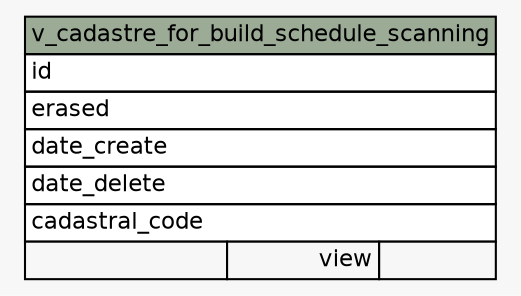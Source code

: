 // dot 2.38.0 on Linux 4.10.0-32-generic
digraph "v_cadastre_for_build_schedule_scanning" {
  graph [
    rankdir="RL"
    bgcolor="#f7f7f7"
  ];
  node [
    fontname="Helvetica"
    fontsize="11"
    shape="plaintext"
  ];
  edge [
    arrowsize="0.8"
  ];
  "v_cadastre_for_build_schedule_scanning" [
    label=<
    <TABLE BORDER="0" CELLBORDER="1" CELLSPACING="0" BGCOLOR="#ffffff">
      <TR><TD PORT="v_cadastre_for_build_schedule_scanning.heading" COLSPAN="3" BGCOLOR="#9bab96" ALIGN="CENTER">v_cadastre_for_build_schedule_scanning</TD></TR>
      <TR><TD PORT="id" COLSPAN="3" ALIGN="LEFT">id</TD></TR>
      <TR><TD PORT="erased" COLSPAN="3" ALIGN="LEFT">erased</TD></TR>
      <TR><TD PORT="date_create" COLSPAN="3" ALIGN="LEFT">date_create</TD></TR>
      <TR><TD PORT="date_delete" COLSPAN="3" ALIGN="LEFT">date_delete</TD></TR>
      <TR><TD PORT="cadastral_code" COLSPAN="3" ALIGN="LEFT">cadastral_code</TD></TR>
      <TR><TD ALIGN="LEFT" BGCOLOR="#f7f7f7">  </TD><TD ALIGN="RIGHT" BGCOLOR="#f7f7f7">view</TD><TD ALIGN="RIGHT" BGCOLOR="#f7f7f7">  </TD></TR>
    </TABLE>>
    URL="tables/v_cadastre_for_build_schedule_scanning.html#"
    tooltip="v_cadastre_for_build_schedule_scanning"
  ];
}
